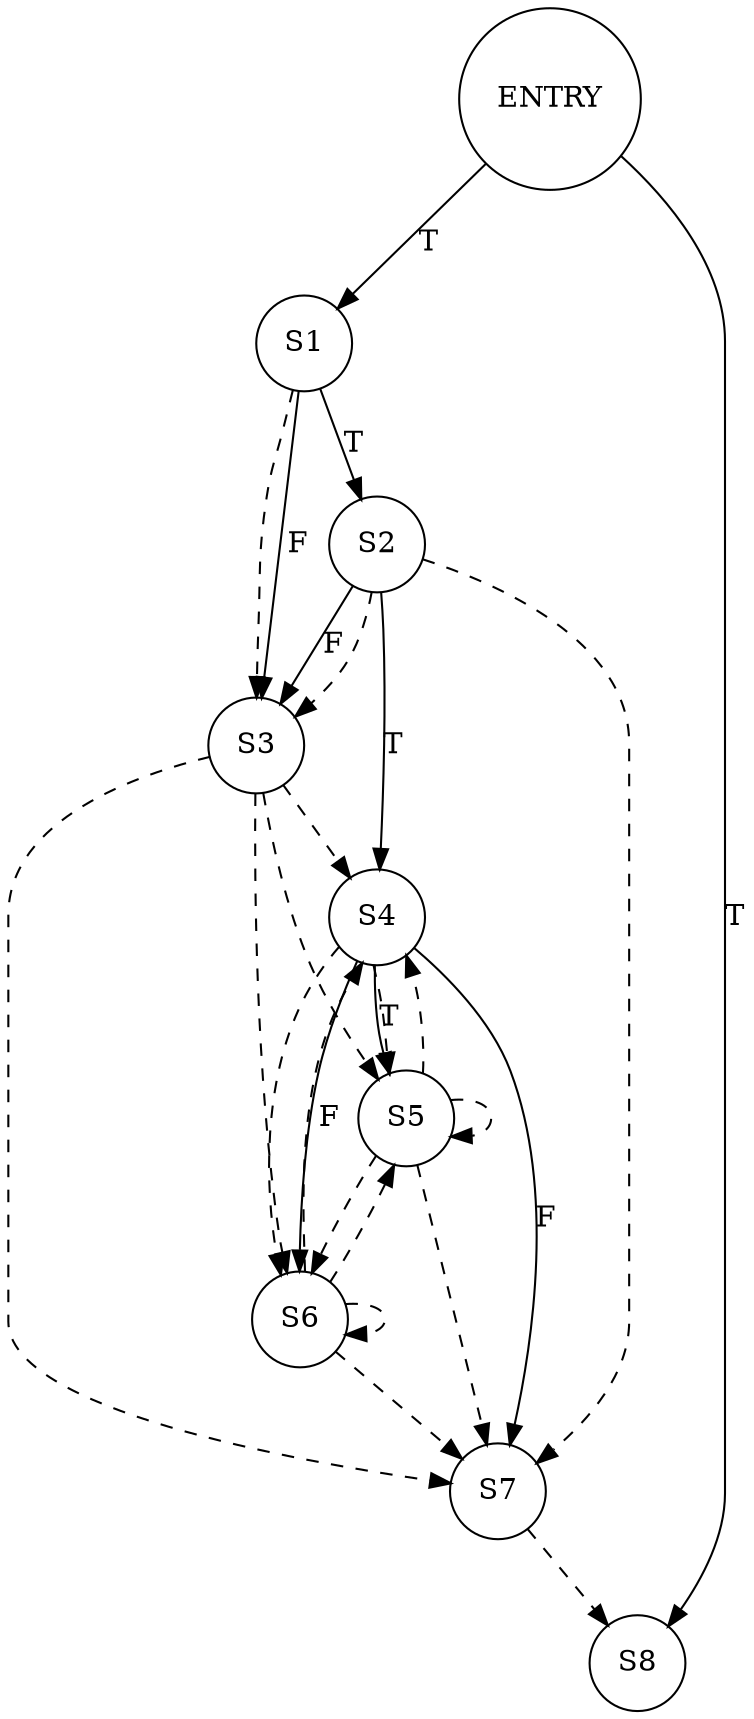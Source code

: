 digraph G {
    ENTRY [label="ENTRY", shape=circle];
    S1 [label="S1", shape=circle];
    S2 [label="S2", shape=circle];
    S3 [label="S3", shape=circle];
    S4 [label="S4", shape=circle];
    S5 [label="S5", shape=circle];
    S6 [label="S6", shape=circle];
    S7 [label="S7", shape=circle];
    S8 [label="S8", shape=circle];

    ENTRY -> S1 [label="T"];
    ENTRY -> S8 [label="T"];
    S1 -> S2 [label="T"];
    S1 -> S3 [label="F"];
    S2 -> S3 [label="F"];
    S2 -> S4 [label="T"];
    S4 -> S5 [label="T"];
    S4 -> S6 [label="F"];
    S4 -> S7 [label="F"];

    S5 -> S5 [style=dashed];
    S5 -> S4 [style=dashed];
    S5 -> S6 [style=dashed];
    S5 -> S7 [style=dashed];
    S3 -> S5 [style=dashed];
    S3 -> S4 [style=dashed];
    S3 -> S6 [style=dashed];
    S3 -> S7 [style=dashed];
    S4 -> S5 [style=dashed];
    S4 -> S6 [style=dashed];
    S1 -> S3 [style=dashed];
    S6 -> S5 [style=dashed];
    S6 -> S4 [style=dashed];
    S6 -> S6 [style=dashed];
    S6 -> S7 [style=dashed];
    S2 -> S3 [style=dashed];
    S2 -> S7 [style=dashed];
    S7 -> S8 [style=dashed];
}